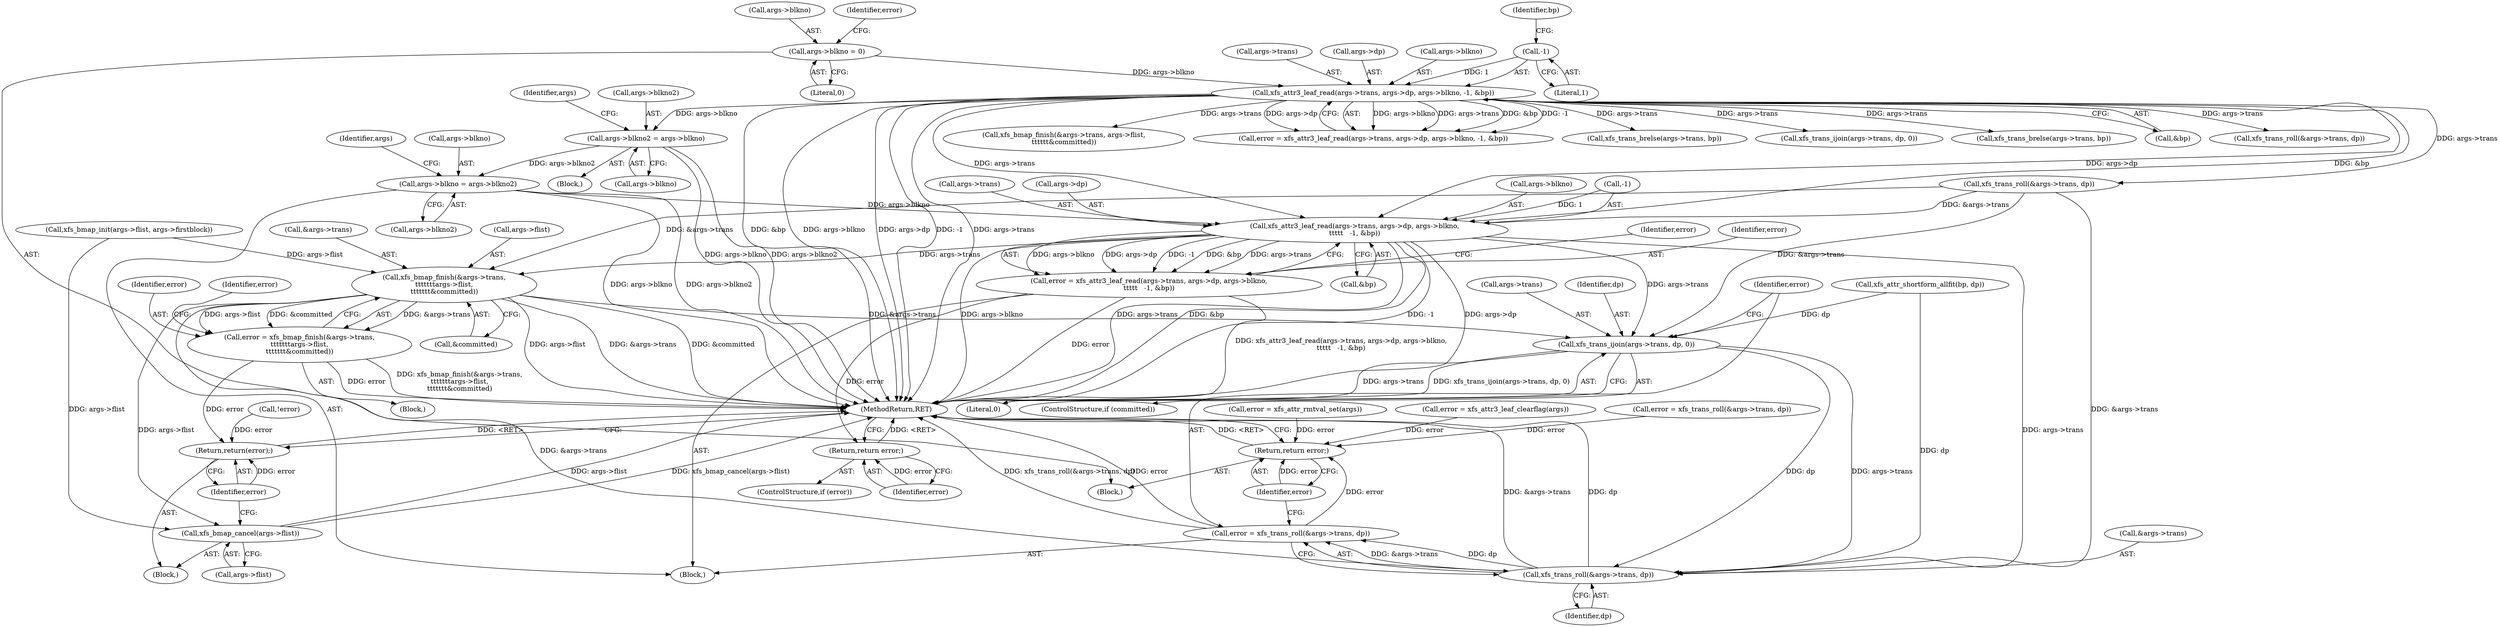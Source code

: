 digraph "0_linux_8275cdd0e7ac550dcce2b3ef6d2fb3b808c1ae59_0@pointer" {
"1000392" [label="(Call,args->blkno = args->blkno2)"];
"1000214" [label="(Call,args->blkno2 = args->blkno)"];
"1000146" [label="(Call,xfs_attr3_leaf_read(args->trans, args->dp, args->blkno, -1, &bp))"];
"1000139" [label="(Call,args->blkno = 0)"];
"1000156" [label="(Call,-1)"];
"1000435" [label="(Call,xfs_attr3_leaf_read(args->trans, args->dp, args->blkno,\n\t\t\t\t\t   -1, &bp))"];
"1000433" [label="(Call,error = xfs_attr3_leaf_read(args->trans, args->dp, args->blkno,\n\t\t\t\t\t   -1, &bp))"];
"1000451" [label="(Return,return error;)"];
"1000482" [label="(Call,xfs_bmap_finish(&args->trans,\n\t\t\t\t\t\t\targs->flist,\n\t\t\t\t\t\t\t&committed))"];
"1000480" [label="(Call,error = xfs_bmap_finish(&args->trans,\n\t\t\t\t\t\t\targs->flist,\n\t\t\t\t\t\t\t&committed))"];
"1000506" [label="(Return,return(error);)"];
"1000502" [label="(Call,xfs_bmap_cancel(args->flist))"];
"1000510" [label="(Call,xfs_trans_ijoin(args->trans, dp, 0))"];
"1000518" [label="(Call,xfs_trans_roll(&args->trans, dp))"];
"1000516" [label="(Call,error = xfs_trans_roll(&args->trans, dp))"];
"1000536" [label="(Return,return error;)"];
"1000433" [label="(Call,error = xfs_attr3_leaf_read(args->trans, args->dp, args->blkno,\n\t\t\t\t\t   -1, &bp))"];
"1000343" [label="(Call,error = xfs_trans_roll(&args->trans, dp))"];
"1000494" [label="(Block,)"];
"1000519" [label="(Call,&args->trans)"];
"1000479" [label="(Block,)"];
"1000482" [label="(Call,xfs_bmap_finish(&args->trans,\n\t\t\t\t\t\t\targs->flist,\n\t\t\t\t\t\t\t&committed))"];
"1000463" [label="(Call,xfs_bmap_init(args->flist, args->firstblock))"];
"1000439" [label="(Call,args->dp)"];
"1000502" [label="(Call,xfs_bmap_cancel(args->flist))"];
"1000125" [label="(Block,)"];
"1000401" [label="(Identifier,args)"];
"1000507" [label="(Identifier,error)"];
"1000515" [label="(Literal,0)"];
"1000477" [label="(Call,!error)"];
"1000145" [label="(Identifier,error)"];
"1000392" [label="(Call,args->blkno = args->blkno2)"];
"1000291" [label="(Call,xfs_bmap_finish(&args->trans, args->flist,\n\t\t\t\t\t\t&committed))"];
"1000223" [label="(Identifier,args)"];
"1000157" [label="(Literal,1)"];
"1000435" [label="(Call,xfs_attr3_leaf_read(args->trans, args->dp, args->blkno,\n\t\t\t\t\t   -1, &bp))"];
"1000447" [label="(Call,&bp)"];
"1000144" [label="(Call,error = xfs_attr3_leaf_read(args->trans, args->dp, args->blkno, -1, &bp))"];
"1000180" [label="(Call,xfs_trans_brelse(args->trans, bp))"];
"1000449" [label="(ControlStructure,if (error))"];
"1000537" [label="(Identifier,error)"];
"1000451" [label="(Return,return error;)"];
"1000506" [label="(Return,return(error);)"];
"1000452" [label="(Identifier,error)"];
"1000396" [label="(Call,args->blkno2)"];
"1000319" [label="(Call,xfs_trans_ijoin(args->trans, dp, 0))"];
"1000511" [label="(Call,args->trans)"];
"1000480" [label="(Call,error = xfs_bmap_finish(&args->trans,\n\t\t\t\t\t\t\targs->flist,\n\t\t\t\t\t\t\t&committed))"];
"1000514" [label="(Identifier,dp)"];
"1000362" [label="(Call,error = xfs_attr_rmtval_set(args))"];
"1000376" [label="(Block,)"];
"1000516" [label="(Call,error = xfs_trans_roll(&args->trans, dp))"];
"1000487" [label="(Call,args->flist)"];
"1000536" [label="(Return,return error;)"];
"1000147" [label="(Call,args->trans)"];
"1000156" [label="(Call,-1)"];
"1000483" [label="(Call,&args->trans)"];
"1000150" [label="(Call,args->dp)"];
"1000434" [label="(Identifier,error)"];
"1000459" [label="(Call,xfs_attr_shortform_allfit(bp, dp))"];
"1000345" [label="(Call,xfs_trans_roll(&args->trans, dp))"];
"1000510" [label="(Call,xfs_trans_ijoin(args->trans, dp, 0))"];
"1000200" [label="(Call,xfs_trans_brelse(args->trans, bp))"];
"1000159" [label="(Identifier,bp)"];
"1000450" [label="(Identifier,error)"];
"1000493" [label="(Identifier,error)"];
"1000481" [label="(Identifier,error)"];
"1000192" [label="(Block,)"];
"1000158" [label="(Call,&bp)"];
"1000532" [label="(Call,error = xfs_attr3_leaf_clearflag(args))"];
"1000218" [label="(Call,args->blkno)"];
"1000442" [label="(Call,args->blkno)"];
"1000538" [label="(MethodReturn,RET)"];
"1000214" [label="(Call,args->blkno2 = args->blkno)"];
"1000445" [label="(Call,-1)"];
"1000518" [label="(Call,xfs_trans_roll(&args->trans, dp))"];
"1000508" [label="(ControlStructure,if (committed))"];
"1000523" [label="(Identifier,dp)"];
"1000393" [label="(Call,args->blkno)"];
"1000139" [label="(Call,args->blkno = 0)"];
"1000143" [label="(Literal,0)"];
"1000436" [label="(Call,args->trans)"];
"1000503" [label="(Call,args->flist)"];
"1000146" [label="(Call,xfs_attr3_leaf_read(args->trans, args->dp, args->blkno, -1, &bp))"];
"1000215" [label="(Call,args->blkno2)"];
"1000517" [label="(Identifier,error)"];
"1000153" [label="(Call,args->blkno)"];
"1000490" [label="(Call,&committed)"];
"1000140" [label="(Call,args->blkno)"];
"1000327" [label="(Call,xfs_trans_roll(&args->trans, dp))"];
"1000392" -> "1000376"  [label="AST: "];
"1000392" -> "1000396"  [label="CFG: "];
"1000393" -> "1000392"  [label="AST: "];
"1000396" -> "1000392"  [label="AST: "];
"1000401" -> "1000392"  [label="CFG: "];
"1000392" -> "1000538"  [label="DDG: args->blkno2"];
"1000392" -> "1000538"  [label="DDG: args->blkno"];
"1000214" -> "1000392"  [label="DDG: args->blkno2"];
"1000392" -> "1000435"  [label="DDG: args->blkno"];
"1000214" -> "1000192"  [label="AST: "];
"1000214" -> "1000218"  [label="CFG: "];
"1000215" -> "1000214"  [label="AST: "];
"1000218" -> "1000214"  [label="AST: "];
"1000223" -> "1000214"  [label="CFG: "];
"1000214" -> "1000538"  [label="DDG: args->blkno"];
"1000214" -> "1000538"  [label="DDG: args->blkno2"];
"1000146" -> "1000214"  [label="DDG: args->blkno"];
"1000146" -> "1000144"  [label="AST: "];
"1000146" -> "1000158"  [label="CFG: "];
"1000147" -> "1000146"  [label="AST: "];
"1000150" -> "1000146"  [label="AST: "];
"1000153" -> "1000146"  [label="AST: "];
"1000156" -> "1000146"  [label="AST: "];
"1000158" -> "1000146"  [label="AST: "];
"1000144" -> "1000146"  [label="CFG: "];
"1000146" -> "1000538"  [label="DDG: &bp"];
"1000146" -> "1000538"  [label="DDG: args->blkno"];
"1000146" -> "1000538"  [label="DDG: args->dp"];
"1000146" -> "1000538"  [label="DDG: -1"];
"1000146" -> "1000538"  [label="DDG: args->trans"];
"1000146" -> "1000144"  [label="DDG: args->blkno"];
"1000146" -> "1000144"  [label="DDG: args->trans"];
"1000146" -> "1000144"  [label="DDG: &bp"];
"1000146" -> "1000144"  [label="DDG: -1"];
"1000146" -> "1000144"  [label="DDG: args->dp"];
"1000139" -> "1000146"  [label="DDG: args->blkno"];
"1000156" -> "1000146"  [label="DDG: 1"];
"1000146" -> "1000180"  [label="DDG: args->trans"];
"1000146" -> "1000200"  [label="DDG: args->trans"];
"1000146" -> "1000291"  [label="DDG: args->trans"];
"1000146" -> "1000319"  [label="DDG: args->trans"];
"1000146" -> "1000327"  [label="DDG: args->trans"];
"1000146" -> "1000345"  [label="DDG: args->trans"];
"1000146" -> "1000435"  [label="DDG: args->trans"];
"1000146" -> "1000435"  [label="DDG: args->dp"];
"1000146" -> "1000435"  [label="DDG: &bp"];
"1000139" -> "1000125"  [label="AST: "];
"1000139" -> "1000143"  [label="CFG: "];
"1000140" -> "1000139"  [label="AST: "];
"1000143" -> "1000139"  [label="AST: "];
"1000145" -> "1000139"  [label="CFG: "];
"1000156" -> "1000157"  [label="CFG: "];
"1000157" -> "1000156"  [label="AST: "];
"1000159" -> "1000156"  [label="CFG: "];
"1000435" -> "1000433"  [label="AST: "];
"1000435" -> "1000447"  [label="CFG: "];
"1000436" -> "1000435"  [label="AST: "];
"1000439" -> "1000435"  [label="AST: "];
"1000442" -> "1000435"  [label="AST: "];
"1000445" -> "1000435"  [label="AST: "];
"1000447" -> "1000435"  [label="AST: "];
"1000433" -> "1000435"  [label="CFG: "];
"1000435" -> "1000538"  [label="DDG: args->blkno"];
"1000435" -> "1000538"  [label="DDG: args->trans"];
"1000435" -> "1000538"  [label="DDG: &bp"];
"1000435" -> "1000538"  [label="DDG: -1"];
"1000435" -> "1000538"  [label="DDG: args->dp"];
"1000435" -> "1000433"  [label="DDG: args->blkno"];
"1000435" -> "1000433"  [label="DDG: args->dp"];
"1000435" -> "1000433"  [label="DDG: -1"];
"1000435" -> "1000433"  [label="DDG: &bp"];
"1000435" -> "1000433"  [label="DDG: args->trans"];
"1000345" -> "1000435"  [label="DDG: &args->trans"];
"1000445" -> "1000435"  [label="DDG: 1"];
"1000435" -> "1000482"  [label="DDG: args->trans"];
"1000435" -> "1000510"  [label="DDG: args->trans"];
"1000435" -> "1000518"  [label="DDG: args->trans"];
"1000433" -> "1000376"  [label="AST: "];
"1000434" -> "1000433"  [label="AST: "];
"1000450" -> "1000433"  [label="CFG: "];
"1000433" -> "1000538"  [label="DDG: error"];
"1000433" -> "1000538"  [label="DDG: xfs_attr3_leaf_read(args->trans, args->dp, args->blkno,\n\t\t\t\t\t   -1, &bp)"];
"1000433" -> "1000451"  [label="DDG: error"];
"1000451" -> "1000449"  [label="AST: "];
"1000451" -> "1000452"  [label="CFG: "];
"1000452" -> "1000451"  [label="AST: "];
"1000538" -> "1000451"  [label="CFG: "];
"1000451" -> "1000538"  [label="DDG: <RET>"];
"1000452" -> "1000451"  [label="DDG: error"];
"1000482" -> "1000480"  [label="AST: "];
"1000482" -> "1000490"  [label="CFG: "];
"1000483" -> "1000482"  [label="AST: "];
"1000487" -> "1000482"  [label="AST: "];
"1000490" -> "1000482"  [label="AST: "];
"1000480" -> "1000482"  [label="CFG: "];
"1000482" -> "1000538"  [label="DDG: &args->trans"];
"1000482" -> "1000538"  [label="DDG: &committed"];
"1000482" -> "1000538"  [label="DDG: args->flist"];
"1000482" -> "1000480"  [label="DDG: &args->trans"];
"1000482" -> "1000480"  [label="DDG: args->flist"];
"1000482" -> "1000480"  [label="DDG: &committed"];
"1000345" -> "1000482"  [label="DDG: &args->trans"];
"1000463" -> "1000482"  [label="DDG: args->flist"];
"1000482" -> "1000502"  [label="DDG: args->flist"];
"1000482" -> "1000510"  [label="DDG: &args->trans"];
"1000482" -> "1000518"  [label="DDG: &args->trans"];
"1000480" -> "1000479"  [label="AST: "];
"1000481" -> "1000480"  [label="AST: "];
"1000493" -> "1000480"  [label="CFG: "];
"1000480" -> "1000538"  [label="DDG: error"];
"1000480" -> "1000538"  [label="DDG: xfs_bmap_finish(&args->trans,\n\t\t\t\t\t\t\targs->flist,\n\t\t\t\t\t\t\t&committed)"];
"1000480" -> "1000506"  [label="DDG: error"];
"1000506" -> "1000494"  [label="AST: "];
"1000506" -> "1000507"  [label="CFG: "];
"1000507" -> "1000506"  [label="AST: "];
"1000538" -> "1000506"  [label="CFG: "];
"1000506" -> "1000538"  [label="DDG: <RET>"];
"1000507" -> "1000506"  [label="DDG: error"];
"1000477" -> "1000506"  [label="DDG: error"];
"1000502" -> "1000494"  [label="AST: "];
"1000502" -> "1000503"  [label="CFG: "];
"1000503" -> "1000502"  [label="AST: "];
"1000507" -> "1000502"  [label="CFG: "];
"1000502" -> "1000538"  [label="DDG: args->flist"];
"1000502" -> "1000538"  [label="DDG: xfs_bmap_cancel(args->flist)"];
"1000463" -> "1000502"  [label="DDG: args->flist"];
"1000510" -> "1000508"  [label="AST: "];
"1000510" -> "1000515"  [label="CFG: "];
"1000511" -> "1000510"  [label="AST: "];
"1000514" -> "1000510"  [label="AST: "];
"1000515" -> "1000510"  [label="AST: "];
"1000517" -> "1000510"  [label="CFG: "];
"1000510" -> "1000538"  [label="DDG: args->trans"];
"1000510" -> "1000538"  [label="DDG: xfs_trans_ijoin(args->trans, dp, 0)"];
"1000345" -> "1000510"  [label="DDG: &args->trans"];
"1000459" -> "1000510"  [label="DDG: dp"];
"1000510" -> "1000518"  [label="DDG: args->trans"];
"1000510" -> "1000518"  [label="DDG: dp"];
"1000518" -> "1000516"  [label="AST: "];
"1000518" -> "1000523"  [label="CFG: "];
"1000519" -> "1000518"  [label="AST: "];
"1000523" -> "1000518"  [label="AST: "];
"1000516" -> "1000518"  [label="CFG: "];
"1000518" -> "1000538"  [label="DDG: &args->trans"];
"1000518" -> "1000538"  [label="DDG: dp"];
"1000518" -> "1000516"  [label="DDG: &args->trans"];
"1000518" -> "1000516"  [label="DDG: dp"];
"1000345" -> "1000518"  [label="DDG: &args->trans"];
"1000459" -> "1000518"  [label="DDG: dp"];
"1000516" -> "1000376"  [label="AST: "];
"1000517" -> "1000516"  [label="AST: "];
"1000537" -> "1000516"  [label="CFG: "];
"1000516" -> "1000538"  [label="DDG: xfs_trans_roll(&args->trans, dp)"];
"1000516" -> "1000538"  [label="DDG: error"];
"1000516" -> "1000536"  [label="DDG: error"];
"1000536" -> "1000125"  [label="AST: "];
"1000536" -> "1000537"  [label="CFG: "];
"1000537" -> "1000536"  [label="AST: "];
"1000538" -> "1000536"  [label="CFG: "];
"1000536" -> "1000538"  [label="DDG: <RET>"];
"1000537" -> "1000536"  [label="DDG: error"];
"1000532" -> "1000536"  [label="DDG: error"];
"1000343" -> "1000536"  [label="DDG: error"];
"1000362" -> "1000536"  [label="DDG: error"];
}
